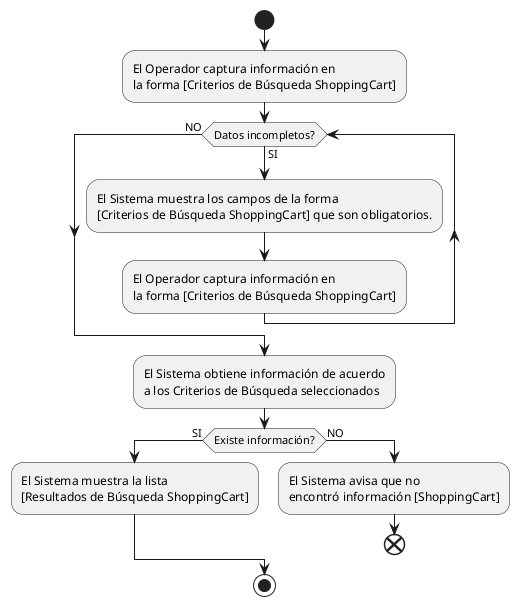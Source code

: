 @startuml
start
:El Operador captura información en 
la forma [Criterios de Búsqueda ShoppingCart];
while (Datos incompletos?) is (SI)  
	:El Sistema muestra los campos de la forma 
	[Criterios de Búsqueda ShoppingCart] que son obligatorios.;  
	:El Operador captura información en 
	la forma [Criterios de Búsqueda ShoppingCart];
endwhile (NO) 
	:El Sistema obtiene información de acuerdo 
	a los Criterios de Búsqueda seleccionados;
	if (Existe información?) then (SI)    
		:El Sistema muestra la lista 
		[Resultados de Búsqueda ShoppingCart];
	else (NO)    
		:El Sistema avisa que no 
		encontró información [ShoppingCart];		  
		end  
	endif
stop
@enduml

